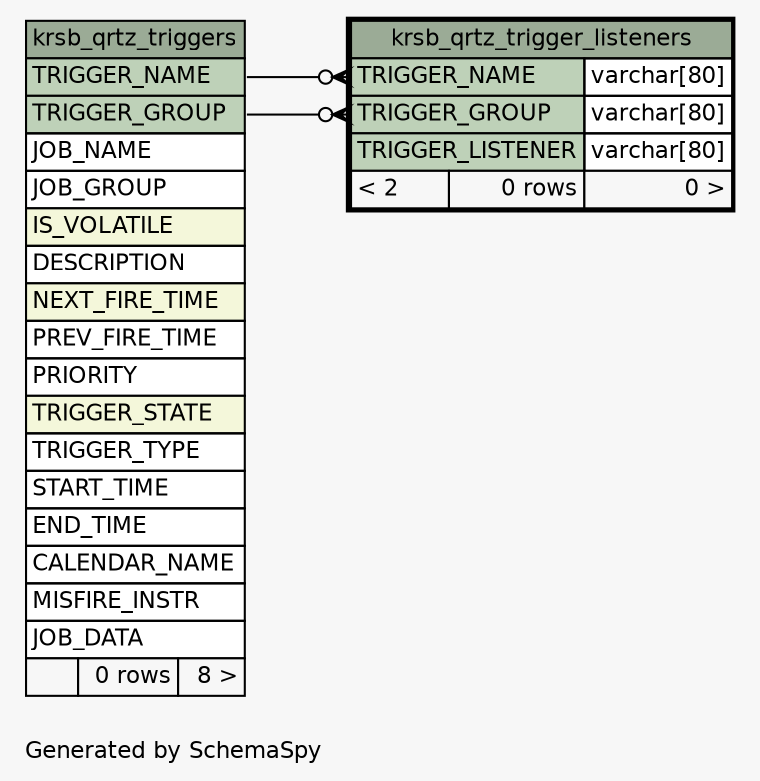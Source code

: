 // dot 2.28.0 on Mac OS X 10.7.2
// SchemaSpy rev 590
digraph "oneDegreeRelationshipsDiagram" {
  graph [
    rankdir="RL"
    bgcolor="#f7f7f7"
    label="\nGenerated by SchemaSpy"
    labeljust="l"
    nodesep="0.18"
    ranksep="0.46"
    fontname="Helvetica"
    fontsize="11"
  ];
  node [
    fontname="Helvetica"
    fontsize="11"
    shape="plaintext"
  ];
  edge [
    arrowsize="0.8"
  ];
  "krsb_qrtz_trigger_listeners":"TRIGGER_GROUP":w -> "krsb_qrtz_triggers":"TRIGGER_GROUP":e [arrowhead=none dir=back arrowtail=crowodot];
  "krsb_qrtz_trigger_listeners":"TRIGGER_NAME":w -> "krsb_qrtz_triggers":"TRIGGER_NAME":e [arrowhead=none dir=back arrowtail=crowodot];
  "krsb_qrtz_trigger_listeners" [
    label=<
    <TABLE BORDER="2" CELLBORDER="1" CELLSPACING="0" BGCOLOR="#ffffff">
      <TR><TD COLSPAN="3" BGCOLOR="#9bab96" ALIGN="CENTER">krsb_qrtz_trigger_listeners</TD></TR>
      <TR><TD PORT="TRIGGER_NAME" COLSPAN="2" BGCOLOR="#bed1b8" ALIGN="LEFT">TRIGGER_NAME</TD><TD PORT="TRIGGER_NAME.type" ALIGN="LEFT">varchar[80]</TD></TR>
      <TR><TD PORT="TRIGGER_GROUP" COLSPAN="2" BGCOLOR="#bed1b8" ALIGN="LEFT">TRIGGER_GROUP</TD><TD PORT="TRIGGER_GROUP.type" ALIGN="LEFT">varchar[80]</TD></TR>
      <TR><TD PORT="TRIGGER_LISTENER" COLSPAN="2" BGCOLOR="#bed1b8" ALIGN="LEFT">TRIGGER_LISTENER</TD><TD PORT="TRIGGER_LISTENER.type" ALIGN="LEFT">varchar[80]</TD></TR>
      <TR><TD ALIGN="LEFT" BGCOLOR="#f7f7f7">&lt; 2</TD><TD ALIGN="RIGHT" BGCOLOR="#f7f7f7">0 rows</TD><TD ALIGN="RIGHT" BGCOLOR="#f7f7f7">0 &gt;</TD></TR>
    </TABLE>>
    URL="krsb_qrtz_trigger_listeners.html"
    tooltip="krsb_qrtz_trigger_listeners"
  ];
  "krsb_qrtz_triggers" [
    label=<
    <TABLE BORDER="0" CELLBORDER="1" CELLSPACING="0" BGCOLOR="#ffffff">
      <TR><TD COLSPAN="3" BGCOLOR="#9bab96" ALIGN="CENTER">krsb_qrtz_triggers</TD></TR>
      <TR><TD PORT="TRIGGER_NAME" COLSPAN="3" BGCOLOR="#bed1b8" ALIGN="LEFT">TRIGGER_NAME</TD></TR>
      <TR><TD PORT="TRIGGER_GROUP" COLSPAN="3" BGCOLOR="#bed1b8" ALIGN="LEFT">TRIGGER_GROUP</TD></TR>
      <TR><TD PORT="JOB_NAME" COLSPAN="3" ALIGN="LEFT">JOB_NAME</TD></TR>
      <TR><TD PORT="JOB_GROUP" COLSPAN="3" ALIGN="LEFT">JOB_GROUP</TD></TR>
      <TR><TD PORT="IS_VOLATILE" COLSPAN="3" BGCOLOR="#f4f7da" ALIGN="LEFT">IS_VOLATILE</TD></TR>
      <TR><TD PORT="DESCRIPTION" COLSPAN="3" ALIGN="LEFT">DESCRIPTION</TD></TR>
      <TR><TD PORT="NEXT_FIRE_TIME" COLSPAN="3" BGCOLOR="#f4f7da" ALIGN="LEFT">NEXT_FIRE_TIME</TD></TR>
      <TR><TD PORT="PREV_FIRE_TIME" COLSPAN="3" ALIGN="LEFT">PREV_FIRE_TIME</TD></TR>
      <TR><TD PORT="PRIORITY" COLSPAN="3" ALIGN="LEFT">PRIORITY</TD></TR>
      <TR><TD PORT="TRIGGER_STATE" COLSPAN="3" BGCOLOR="#f4f7da" ALIGN="LEFT">TRIGGER_STATE</TD></TR>
      <TR><TD PORT="TRIGGER_TYPE" COLSPAN="3" ALIGN="LEFT">TRIGGER_TYPE</TD></TR>
      <TR><TD PORT="START_TIME" COLSPAN="3" ALIGN="LEFT">START_TIME</TD></TR>
      <TR><TD PORT="END_TIME" COLSPAN="3" ALIGN="LEFT">END_TIME</TD></TR>
      <TR><TD PORT="CALENDAR_NAME" COLSPAN="3" ALIGN="LEFT">CALENDAR_NAME</TD></TR>
      <TR><TD PORT="MISFIRE_INSTR" COLSPAN="3" ALIGN="LEFT">MISFIRE_INSTR</TD></TR>
      <TR><TD PORT="JOB_DATA" COLSPAN="3" ALIGN="LEFT">JOB_DATA</TD></TR>
      <TR><TD ALIGN="LEFT" BGCOLOR="#f7f7f7">  </TD><TD ALIGN="RIGHT" BGCOLOR="#f7f7f7">0 rows</TD><TD ALIGN="RIGHT" BGCOLOR="#f7f7f7">8 &gt;</TD></TR>
    </TABLE>>
    URL="krsb_qrtz_triggers.html"
    tooltip="krsb_qrtz_triggers"
  ];
}
